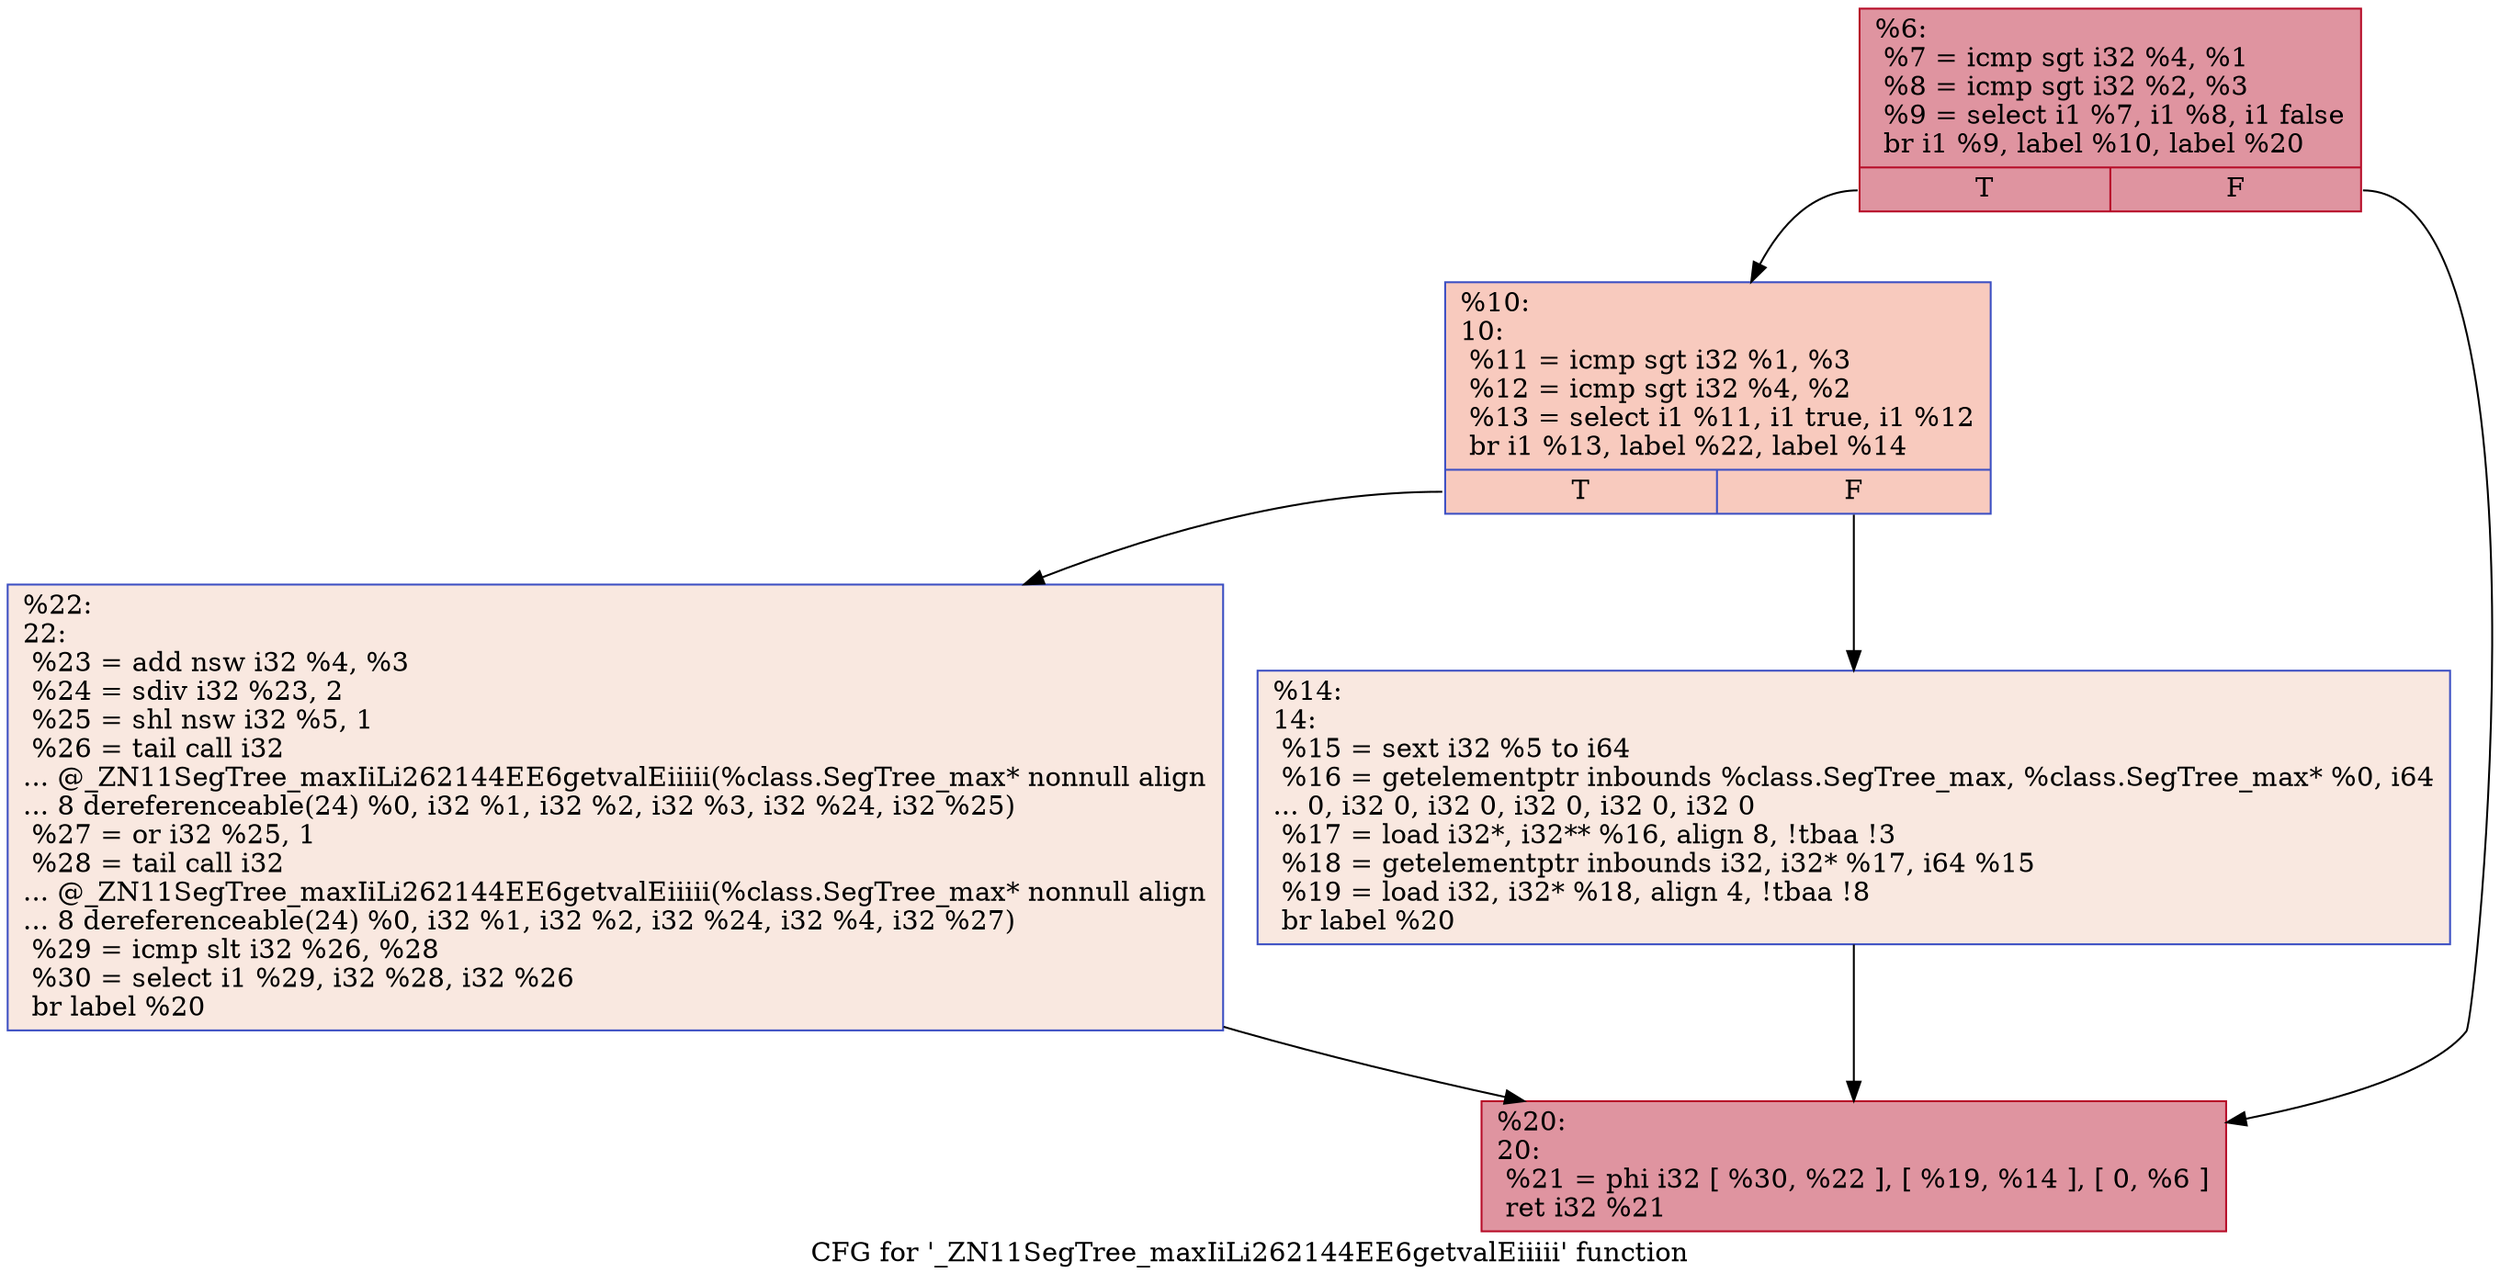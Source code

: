 digraph "CFG for '_ZN11SegTree_maxIiLi262144EE6getvalEiiiii' function" {
	label="CFG for '_ZN11SegTree_maxIiLi262144EE6getvalEiiiii' function";

	Node0x55c240243f30 [shape=record,color="#b70d28ff", style=filled, fillcolor="#b70d2870",label="{%6:\l  %7 = icmp sgt i32 %4, %1\l  %8 = icmp sgt i32 %2, %3\l  %9 = select i1 %7, i1 %8, i1 false\l  br i1 %9, label %10, label %20\l|{<s0>T|<s1>F}}"];
	Node0x55c240243f30:s0 -> Node0x55c240243d40;
	Node0x55c240243f30:s1 -> Node0x55c240244150;
	Node0x55c240243d40 [shape=record,color="#3d50c3ff", style=filled, fillcolor="#ef886b70",label="{%10:\l10:                                               \l  %11 = icmp sgt i32 %1, %3\l  %12 = icmp sgt i32 %4, %2\l  %13 = select i1 %11, i1 true, i1 %12\l  br i1 %13, label %22, label %14\l|{<s0>T|<s1>F}}"];
	Node0x55c240243d40:s0 -> Node0x55c240244420;
	Node0x55c240243d40:s1 -> Node0x55c240244470;
	Node0x55c240244470 [shape=record,color="#3d50c3ff", style=filled, fillcolor="#f1ccb870",label="{%14:\l14:                                               \l  %15 = sext i32 %5 to i64\l  %16 = getelementptr inbounds %class.SegTree_max, %class.SegTree_max* %0, i64\l... 0, i32 0, i32 0, i32 0, i32 0, i32 0\l  %17 = load i32*, i32** %16, align 8, !tbaa !3\l  %18 = getelementptr inbounds i32, i32* %17, i64 %15\l  %19 = load i32, i32* %18, align 4, !tbaa !8\l  br label %20\l}"];
	Node0x55c240244470 -> Node0x55c240244150;
	Node0x55c240244150 [shape=record,color="#b70d28ff", style=filled, fillcolor="#b70d2870",label="{%20:\l20:                                               \l  %21 = phi i32 [ %30, %22 ], [ %19, %14 ], [ 0, %6 ]\l  ret i32 %21\l}"];
	Node0x55c240244420 [shape=record,color="#3d50c3ff", style=filled, fillcolor="#f1ccb870",label="{%22:\l22:                                               \l  %23 = add nsw i32 %4, %3\l  %24 = sdiv i32 %23, 2\l  %25 = shl nsw i32 %5, 1\l  %26 = tail call i32\l... @_ZN11SegTree_maxIiLi262144EE6getvalEiiiii(%class.SegTree_max* nonnull align\l... 8 dereferenceable(24) %0, i32 %1, i32 %2, i32 %3, i32 %24, i32 %25)\l  %27 = or i32 %25, 1\l  %28 = tail call i32\l... @_ZN11SegTree_maxIiLi262144EE6getvalEiiiii(%class.SegTree_max* nonnull align\l... 8 dereferenceable(24) %0, i32 %1, i32 %2, i32 %24, i32 %4, i32 %27)\l  %29 = icmp slt i32 %26, %28\l  %30 = select i1 %29, i32 %28, i32 %26\l  br label %20\l}"];
	Node0x55c240244420 -> Node0x55c240244150;
}
